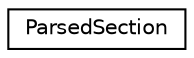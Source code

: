 digraph "Graphical Class Hierarchy"
{
  edge [fontname="Helvetica",fontsize="10",labelfontname="Helvetica",labelfontsize="10"];
  node [fontname="Helvetica",fontsize="10",shape=record];
  rankdir="LR";
  Node1 [label="ParsedSection",height=0.2,width=0.4,color="black", fillcolor="white", style="filled",URL="$structVata2_1_1Parser_1_1ParsedSection.html",tooltip="Parsed data (single section) "];
}
